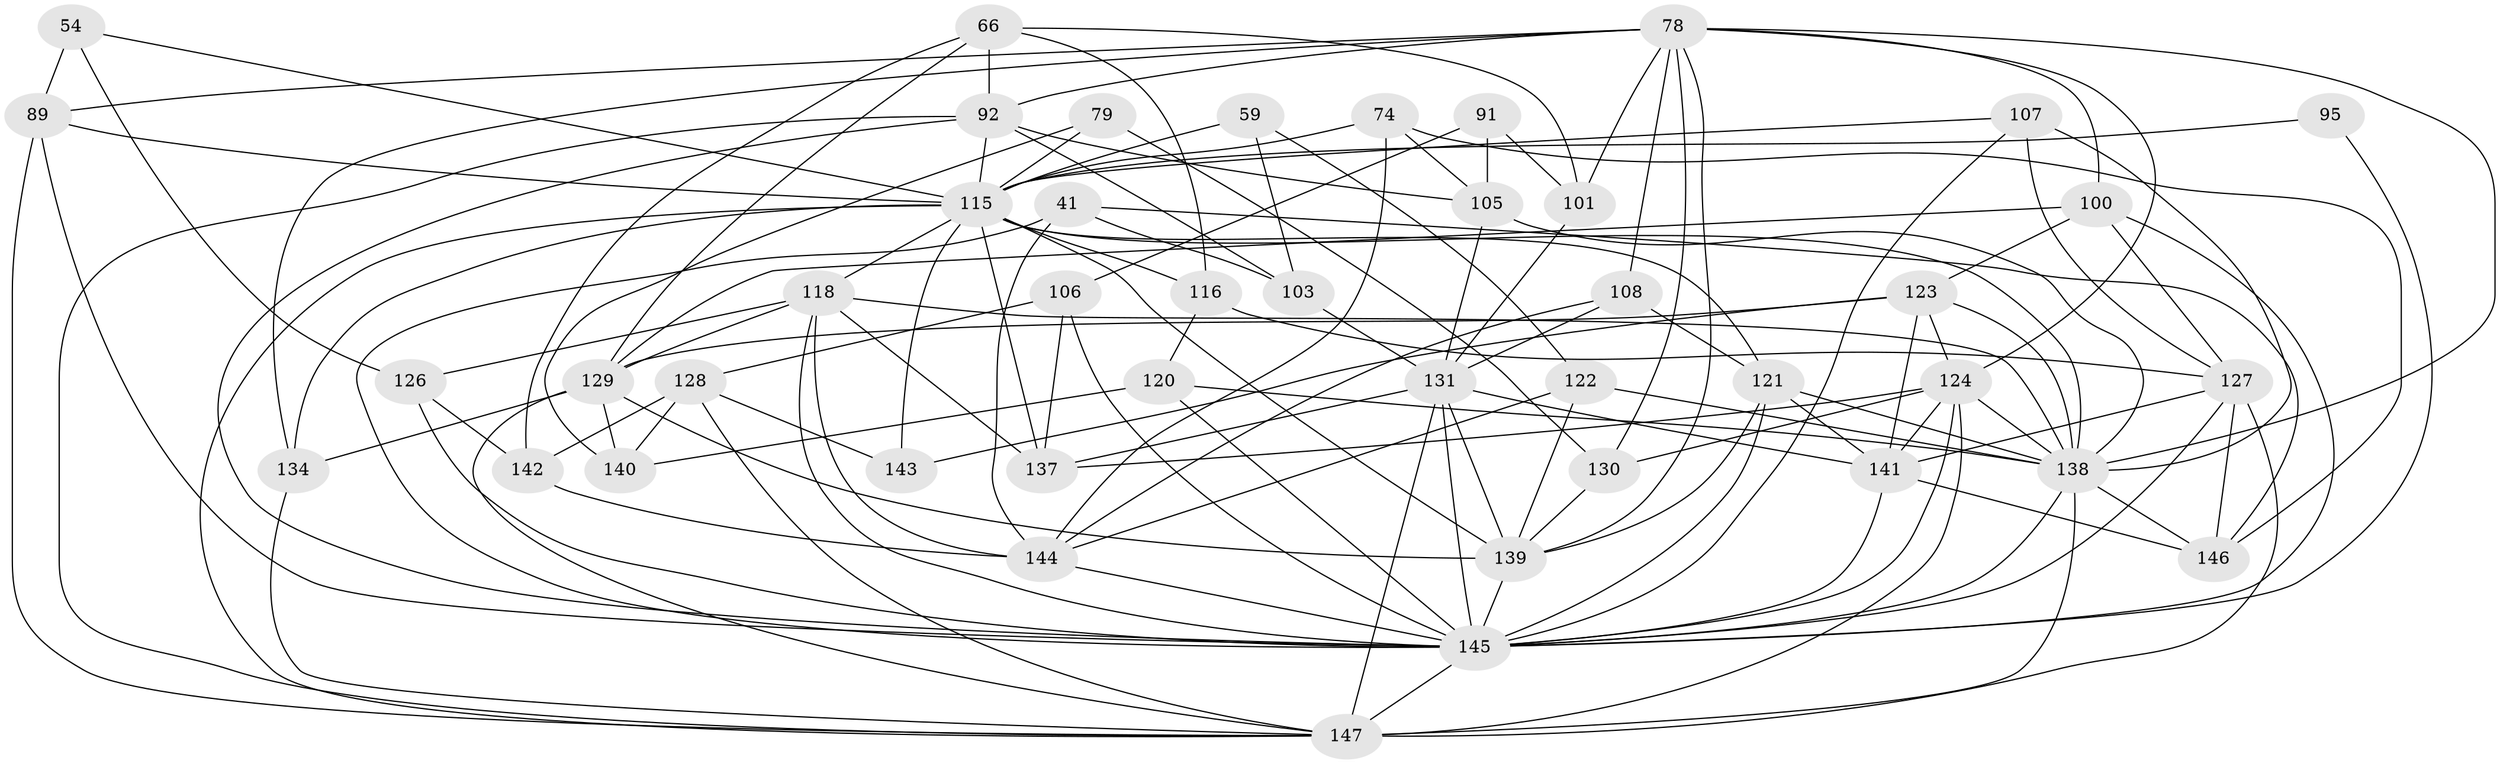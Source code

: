 // original degree distribution, {4: 1.0}
// Generated by graph-tools (version 1.1) at 2025/03/03/04/25 22:03:40]
// undirected, 44 vertices, 131 edges
graph export_dot {
graph [start="1"]
  node [color=gray90,style=filled];
  41 [super="+30"];
  54;
  59 [super="+39"];
  66 [super="+29"];
  74;
  78 [super="+55+76+38"];
  79;
  89 [super="+31"];
  91;
  92 [super="+45+87+83"];
  95;
  100 [super="+12+52"];
  101;
  103;
  105 [super="+21"];
  106;
  107 [super="+44+37"];
  108;
  115 [super="+10+23+40+94+114"];
  116;
  118 [super="+77+73"];
  120;
  121 [super="+17+25+53+68"];
  122;
  123 [super="+85"];
  124 [super="+16+61"];
  126 [super="+111"];
  127 [super="+96"];
  128 [super="+113"];
  129 [super="+67"];
  130 [super="+71"];
  131 [super="+119+102"];
  134 [super="+20"];
  137 [super="+60"];
  138 [super="+110+125+98"];
  139 [super="+81+82"];
  140;
  141 [super="+14+32"];
  142;
  143;
  144 [super="+9+84"];
  145 [super="+93+109+135"];
  146 [super="+132"];
  147 [super="+48+104+136+117"];
  41 -- 144 [weight=2];
  41 -- 146 [weight=2];
  41 -- 103;
  41 -- 145;
  54 -- 89 [weight=2];
  54 -- 126;
  54 -- 115;
  59 -- 115 [weight=4];
  59 -- 122;
  59 -- 103;
  66 -- 142;
  66 -- 101;
  66 -- 116;
  66 -- 92 [weight=2];
  66 -- 129;
  74 -- 105;
  74 -- 144;
  74 -- 146;
  74 -- 115;
  78 -- 124 [weight=2];
  78 -- 89;
  78 -- 130;
  78 -- 100 [weight=2];
  78 -- 101;
  78 -- 134 [weight=3];
  78 -- 139 [weight=2];
  78 -- 92 [weight=3];
  78 -- 108;
  78 -- 138 [weight=2];
  79 -- 140;
  79 -- 130 [weight=2];
  79 -- 115;
  89 -- 147;
  89 -- 115;
  89 -- 145;
  91 -- 101;
  91 -- 105 [weight=2];
  91 -- 106;
  92 -- 105;
  92 -- 147 [weight=2];
  92 -- 115;
  92 -- 103;
  92 -- 145 [weight=2];
  95 -- 115 [weight=2];
  95 -- 145 [weight=2];
  100 -- 145 [weight=2];
  100 -- 129;
  100 -- 123;
  100 -- 127 [weight=2];
  101 -- 131;
  103 -- 131;
  105 -- 131;
  105 -- 138;
  106 -- 137;
  106 -- 128;
  106 -- 145;
  107 -- 145 [weight=2];
  107 -- 115;
  107 -- 127 [weight=2];
  107 -- 138 [weight=3];
  108 -- 144;
  108 -- 121;
  108 -- 131;
  115 -- 121 [weight=4];
  115 -- 143;
  115 -- 134;
  115 -- 137;
  115 -- 139 [weight=3];
  115 -- 116;
  115 -- 147 [weight=2];
  115 -- 138;
  115 -- 118 [weight=2];
  116 -- 120;
  116 -- 127;
  118 -- 129 [weight=2];
  118 -- 144;
  118 -- 145;
  118 -- 138 [weight=2];
  118 -- 137;
  118 -- 126;
  120 -- 140;
  120 -- 145;
  120 -- 138;
  121 -- 141 [weight=3];
  121 -- 139;
  121 -- 145 [weight=2];
  121 -- 138 [weight=3];
  122 -- 138;
  122 -- 144;
  122 -- 139;
  123 -- 124;
  123 -- 141 [weight=2];
  123 -- 143;
  123 -- 129;
  123 -- 138 [weight=2];
  124 -- 130 [weight=2];
  124 -- 147 [weight=3];
  124 -- 137 [weight=2];
  124 -- 141 [weight=2];
  124 -- 145;
  124 -- 138;
  126 -- 142;
  126 -- 145 [weight=3];
  127 -- 146;
  127 -- 147 [weight=2];
  127 -- 141;
  127 -- 145;
  128 -- 143 [weight=2];
  128 -- 140;
  128 -- 142;
  128 -- 147;
  129 -- 139 [weight=2];
  129 -- 134;
  129 -- 140;
  129 -- 147;
  130 -- 139;
  131 -- 141 [weight=2];
  131 -- 137;
  131 -- 147 [weight=3];
  131 -- 139;
  131 -- 145;
  134 -- 147;
  138 -- 147 [weight=3];
  138 -- 145;
  138 -- 146;
  139 -- 145;
  141 -- 146;
  141 -- 145;
  142 -- 144;
  144 -- 145;
  145 -- 147;
}
